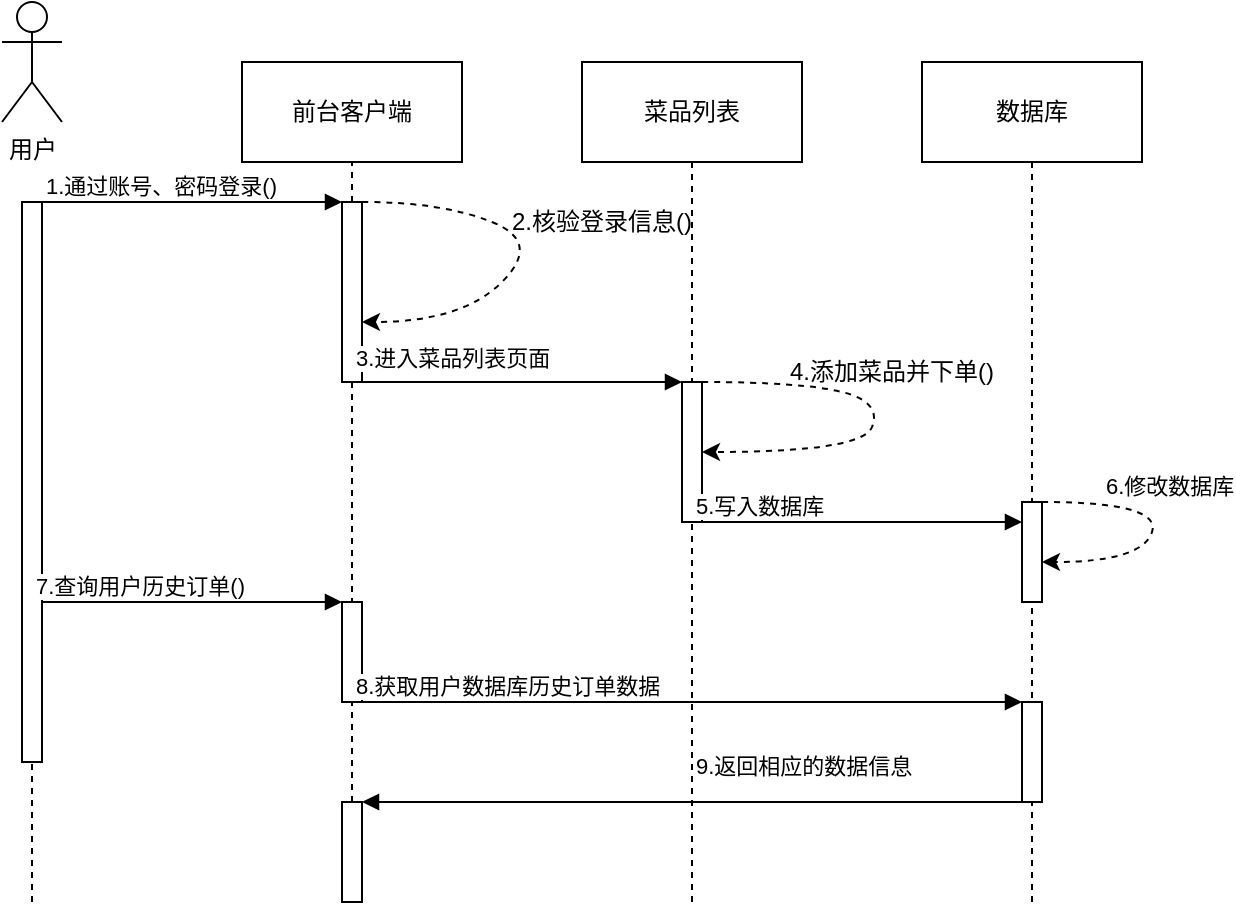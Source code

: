 <mxfile version="21.3.7" type="github">
  <diagram name="第 1 页" id="VRpfTwcp6QSaKo6oLPuV">
    <mxGraphModel dx="987" dy="511" grid="1" gridSize="10" guides="1" tooltips="1" connect="1" arrows="1" fold="1" page="1" pageScale="1" pageWidth="827" pageHeight="1169" math="0" shadow="0">
      <root>
        <mxCell id="0" />
        <mxCell id="1" parent="0" />
        <mxCell id="IIs5mh-bs7pIUyUla5EY-1" value="用户" style="shape=umlActor;verticalLabelPosition=bottom;verticalAlign=top;html=1;outlineConnect=0;" vertex="1" parent="1">
          <mxGeometry x="200" y="80" width="30" height="60" as="geometry" />
        </mxCell>
        <mxCell id="IIs5mh-bs7pIUyUla5EY-2" value="" style="html=1;points=[];perimeter=orthogonalPerimeter;outlineConnect=0;targetShapes=umlLifeline;portConstraint=eastwest;newEdgeStyle={&quot;edgeStyle&quot;:&quot;elbowEdgeStyle&quot;,&quot;elbow&quot;:&quot;vertical&quot;,&quot;curved&quot;:0,&quot;rounded&quot;:0};" vertex="1" parent="1">
          <mxGeometry x="210" y="180" width="10" height="280" as="geometry" />
        </mxCell>
        <mxCell id="IIs5mh-bs7pIUyUla5EY-3" value="前台客户端" style="html=1;whiteSpace=wrap;" vertex="1" parent="1">
          <mxGeometry x="320" y="110" width="110" height="50" as="geometry" />
        </mxCell>
        <mxCell id="IIs5mh-bs7pIUyUla5EY-4" value="菜品列表" style="html=1;whiteSpace=wrap;" vertex="1" parent="1">
          <mxGeometry x="490" y="110" width="110" height="50" as="geometry" />
        </mxCell>
        <mxCell id="IIs5mh-bs7pIUyUla5EY-5" value="数据库" style="html=1;whiteSpace=wrap;" vertex="1" parent="1">
          <mxGeometry x="660" y="110" width="110" height="50" as="geometry" />
        </mxCell>
        <mxCell id="IIs5mh-bs7pIUyUla5EY-6" value="" style="html=1;points=[];perimeter=orthogonalPerimeter;outlineConnect=0;targetShapes=umlLifeline;portConstraint=eastwest;newEdgeStyle={&quot;edgeStyle&quot;:&quot;elbowEdgeStyle&quot;,&quot;elbow&quot;:&quot;vertical&quot;,&quot;curved&quot;:0,&quot;rounded&quot;:0};" vertex="1" parent="1">
          <mxGeometry x="370" y="180" width="10" height="90" as="geometry" />
        </mxCell>
        <mxCell id="IIs5mh-bs7pIUyUla5EY-7" value="" style="endArrow=block;endFill=1;html=1;edgeStyle=orthogonalEdgeStyle;align=left;verticalAlign=top;rounded=0;" edge="1" parent="1" source="IIs5mh-bs7pIUyUla5EY-2" target="IIs5mh-bs7pIUyUla5EY-6">
          <mxGeometry x="-1" relative="1" as="geometry">
            <mxPoint x="220" y="190" as="sourcePoint" />
            <mxPoint x="380" y="190" as="targetPoint" />
            <Array as="points">
              <mxPoint x="340" y="180" />
              <mxPoint x="340" y="180" />
            </Array>
          </mxGeometry>
        </mxCell>
        <mxCell id="IIs5mh-bs7pIUyUla5EY-8" value="1.通过账号、密码登录()" style="edgeLabel;resizable=0;html=1;align=left;verticalAlign=bottom;" connectable="0" vertex="1" parent="IIs5mh-bs7pIUyUla5EY-7">
          <mxGeometry x="-1" relative="1" as="geometry" />
        </mxCell>
        <mxCell id="IIs5mh-bs7pIUyUla5EY-9" value="" style="endArrow=none;dashed=1;html=1;rounded=0;entryX=0.5;entryY=1;entryDx=0;entryDy=0;" edge="1" parent="1" source="IIs5mh-bs7pIUyUla5EY-6" target="IIs5mh-bs7pIUyUla5EY-3">
          <mxGeometry width="50" height="50" relative="1" as="geometry">
            <mxPoint x="390" y="290" as="sourcePoint" />
            <mxPoint x="440" y="240" as="targetPoint" />
          </mxGeometry>
        </mxCell>
        <mxCell id="IIs5mh-bs7pIUyUla5EY-10" value="" style="html=1;points=[];perimeter=orthogonalPerimeter;outlineConnect=0;targetShapes=umlLifeline;portConstraint=eastwest;newEdgeStyle={&quot;edgeStyle&quot;:&quot;elbowEdgeStyle&quot;,&quot;elbow&quot;:&quot;vertical&quot;,&quot;curved&quot;:0,&quot;rounded&quot;:0};" vertex="1" parent="1">
          <mxGeometry x="540" y="270" width="10" height="70" as="geometry" />
        </mxCell>
        <mxCell id="IIs5mh-bs7pIUyUla5EY-11" value="" style="endArrow=none;dashed=1;html=1;rounded=0;exitX=0.5;exitY=1;exitDx=0;exitDy=0;" edge="1" parent="1" source="IIs5mh-bs7pIUyUla5EY-4" target="IIs5mh-bs7pIUyUla5EY-10">
          <mxGeometry width="50" height="50" relative="1" as="geometry">
            <mxPoint x="385" y="190" as="sourcePoint" />
            <mxPoint x="385" y="170" as="targetPoint" />
          </mxGeometry>
        </mxCell>
        <mxCell id="IIs5mh-bs7pIUyUla5EY-12" value="" style="curved=1;endArrow=classic;html=1;rounded=0;dashed=1;" edge="1" parent="1" source="IIs5mh-bs7pIUyUla5EY-6" target="IIs5mh-bs7pIUyUla5EY-6">
          <mxGeometry width="50" height="50" relative="1" as="geometry">
            <mxPoint x="390" y="400" as="sourcePoint" />
            <mxPoint x="390" y="230" as="targetPoint" />
            <Array as="points">
              <mxPoint x="420" y="180" />
              <mxPoint x="470" y="200" />
              <mxPoint x="430" y="240" />
            </Array>
          </mxGeometry>
        </mxCell>
        <mxCell id="IIs5mh-bs7pIUyUla5EY-13" value="2.核验登录信息()" style="text;html=1;strokeColor=none;fillColor=none;align=center;verticalAlign=middle;whiteSpace=wrap;rounded=0;" vertex="1" parent="1">
          <mxGeometry x="450" y="180" width="100" height="20" as="geometry" />
        </mxCell>
        <mxCell id="IIs5mh-bs7pIUyUla5EY-14" value="" style="endArrow=block;endFill=1;html=1;edgeStyle=orthogonalEdgeStyle;align=left;verticalAlign=top;rounded=0;" edge="1" parent="1" source="IIs5mh-bs7pIUyUla5EY-6" target="IIs5mh-bs7pIUyUla5EY-10">
          <mxGeometry x="-1" relative="1" as="geometry">
            <mxPoint x="390" y="299.5" as="sourcePoint" />
            <mxPoint x="540" y="299.5" as="targetPoint" />
            <Array as="points">
              <mxPoint x="430" y="270" />
              <mxPoint x="430" y="270" />
            </Array>
          </mxGeometry>
        </mxCell>
        <mxCell id="IIs5mh-bs7pIUyUla5EY-15" value="3.进入菜品列表页面" style="edgeLabel;resizable=0;html=1;align=left;verticalAlign=bottom;" connectable="0" vertex="1" parent="IIs5mh-bs7pIUyUla5EY-14">
          <mxGeometry x="-1" relative="1" as="geometry">
            <mxPoint x="-5" y="-4" as="offset" />
          </mxGeometry>
        </mxCell>
        <mxCell id="IIs5mh-bs7pIUyUla5EY-16" value="" style="html=1;points=[];perimeter=orthogonalPerimeter;outlineConnect=0;targetShapes=umlLifeline;portConstraint=eastwest;newEdgeStyle={&quot;edgeStyle&quot;:&quot;elbowEdgeStyle&quot;,&quot;elbow&quot;:&quot;vertical&quot;,&quot;curved&quot;:0,&quot;rounded&quot;:0};" vertex="1" parent="1">
          <mxGeometry x="710" y="330" width="10" height="50" as="geometry" />
        </mxCell>
        <mxCell id="IIs5mh-bs7pIUyUla5EY-17" value="" style="endArrow=none;dashed=1;html=1;rounded=0;exitX=0.5;exitY=1;exitDx=0;exitDy=0;" edge="1" parent="1" source="IIs5mh-bs7pIUyUla5EY-5" target="IIs5mh-bs7pIUyUla5EY-16">
          <mxGeometry width="50" height="50" relative="1" as="geometry">
            <mxPoint x="555" y="170" as="sourcePoint" />
            <mxPoint x="555" y="280" as="targetPoint" />
          </mxGeometry>
        </mxCell>
        <mxCell id="IIs5mh-bs7pIUyUla5EY-18" value="" style="endArrow=block;endFill=1;html=1;edgeStyle=orthogonalEdgeStyle;align=left;verticalAlign=top;rounded=0;" edge="1" parent="1" source="IIs5mh-bs7pIUyUla5EY-10" target="IIs5mh-bs7pIUyUla5EY-16">
          <mxGeometry x="-1" relative="1" as="geometry">
            <mxPoint x="560" y="319.5" as="sourcePoint" />
            <mxPoint x="720" y="319.5" as="targetPoint" />
            <Array as="points">
              <mxPoint x="690" y="340" />
              <mxPoint x="690" y="340" />
            </Array>
          </mxGeometry>
        </mxCell>
        <mxCell id="IIs5mh-bs7pIUyUla5EY-19" value="5.写入数据库" style="edgeLabel;resizable=0;html=1;align=left;verticalAlign=bottom;" connectable="0" vertex="1" parent="IIs5mh-bs7pIUyUla5EY-18">
          <mxGeometry x="-1" relative="1" as="geometry">
            <mxPoint x="-5" as="offset" />
          </mxGeometry>
        </mxCell>
        <mxCell id="IIs5mh-bs7pIUyUla5EY-20" value="" style="html=1;points=[];perimeter=orthogonalPerimeter;outlineConnect=0;targetShapes=umlLifeline;portConstraint=eastwest;newEdgeStyle={&quot;edgeStyle&quot;:&quot;elbowEdgeStyle&quot;,&quot;elbow&quot;:&quot;vertical&quot;,&quot;curved&quot;:0,&quot;rounded&quot;:0};" vertex="1" parent="1">
          <mxGeometry x="370" y="380" width="10" height="50" as="geometry" />
        </mxCell>
        <mxCell id="IIs5mh-bs7pIUyUla5EY-23" value="" style="endArrow=none;dashed=1;html=1;rounded=0;" edge="1" parent="1" source="IIs5mh-bs7pIUyUla5EY-6" target="IIs5mh-bs7pIUyUla5EY-20">
          <mxGeometry width="50" height="50" relative="1" as="geometry">
            <mxPoint x="555" y="170" as="sourcePoint" />
            <mxPoint x="555" y="280" as="targetPoint" />
          </mxGeometry>
        </mxCell>
        <mxCell id="IIs5mh-bs7pIUyUla5EY-24" value="" style="endArrow=none;dashed=1;html=1;rounded=0;" edge="1" parent="1">
          <mxGeometry width="50" height="50" relative="1" as="geometry">
            <mxPoint x="545" y="530" as="sourcePoint" />
            <mxPoint x="545" y="340" as="targetPoint" />
            <Array as="points">
              <mxPoint x="545" y="400" />
            </Array>
          </mxGeometry>
        </mxCell>
        <mxCell id="IIs5mh-bs7pIUyUla5EY-25" value="" style="endArrow=none;dashed=1;html=1;rounded=0;" edge="1" parent="1" target="IIs5mh-bs7pIUyUla5EY-16">
          <mxGeometry width="50" height="50" relative="1" as="geometry">
            <mxPoint x="715" y="530" as="sourcePoint" />
            <mxPoint x="395" y="400" as="targetPoint" />
          </mxGeometry>
        </mxCell>
        <mxCell id="IIs5mh-bs7pIUyUla5EY-26" value="" style="endArrow=none;dashed=1;html=1;rounded=0;" edge="1" parent="1" target="IIs5mh-bs7pIUyUla5EY-20" source="IIs5mh-bs7pIUyUla5EY-36">
          <mxGeometry width="50" height="50" relative="1" as="geometry">
            <mxPoint x="375" y="460" as="sourcePoint" />
            <mxPoint x="405" y="410" as="targetPoint" />
            <Array as="points">
              <mxPoint x="375" y="450" />
            </Array>
          </mxGeometry>
        </mxCell>
        <mxCell id="IIs5mh-bs7pIUyUla5EY-27" value="" style="curved=1;endArrow=classic;html=1;rounded=0;dashed=1;" edge="1" parent="1" source="IIs5mh-bs7pIUyUla5EY-10" target="IIs5mh-bs7pIUyUla5EY-10">
          <mxGeometry width="50" height="50" relative="1" as="geometry">
            <mxPoint x="390" y="190" as="sourcePoint" />
            <mxPoint x="390" y="250" as="targetPoint" />
            <Array as="points">
              <mxPoint x="600" y="270" />
              <mxPoint x="640" y="280" />
              <mxPoint x="630" y="305" />
            </Array>
          </mxGeometry>
        </mxCell>
        <mxCell id="IIs5mh-bs7pIUyUla5EY-28" value="4.添加菜品并下单()" style="text;html=1;strokeColor=none;fillColor=none;align=center;verticalAlign=middle;whiteSpace=wrap;rounded=0;" vertex="1" parent="1">
          <mxGeometry x="580" y="250" width="130" height="30" as="geometry" />
        </mxCell>
        <mxCell id="IIs5mh-bs7pIUyUla5EY-29" value="" style="curved=1;endArrow=classic;html=1;rounded=0;dashed=1;" edge="1" parent="1" source="IIs5mh-bs7pIUyUla5EY-16" target="IIs5mh-bs7pIUyUla5EY-16">
          <mxGeometry width="50" height="50" relative="1" as="geometry">
            <mxPoint x="560" y="280" as="sourcePoint" />
            <mxPoint x="560" y="315" as="targetPoint" />
            <Array as="points">
              <mxPoint x="780" y="330" />
              <mxPoint x="770" y="360" />
            </Array>
          </mxGeometry>
        </mxCell>
        <mxCell id="IIs5mh-bs7pIUyUla5EY-30" value="6.修改数据库" style="edgeLabel;resizable=0;html=1;align=left;verticalAlign=bottom;" connectable="0" vertex="1" parent="1">
          <mxGeometry x="750" y="330" as="geometry" />
        </mxCell>
        <mxCell id="IIs5mh-bs7pIUyUla5EY-31" value="" style="endArrow=block;endFill=1;html=1;edgeStyle=orthogonalEdgeStyle;align=left;verticalAlign=top;rounded=0;" edge="1" parent="1" source="IIs5mh-bs7pIUyUla5EY-2" target="IIs5mh-bs7pIUyUla5EY-20">
          <mxGeometry x="-1" relative="1" as="geometry">
            <mxPoint x="560" y="350" as="sourcePoint" />
            <mxPoint x="720" y="350" as="targetPoint" />
            <Array as="points">
              <mxPoint x="260" y="380" />
              <mxPoint x="260" y="380" />
            </Array>
          </mxGeometry>
        </mxCell>
        <mxCell id="IIs5mh-bs7pIUyUla5EY-32" value="7.查询用户历史订单()" style="edgeLabel;resizable=0;html=1;align=left;verticalAlign=bottom;" connectable="0" vertex="1" parent="IIs5mh-bs7pIUyUla5EY-31">
          <mxGeometry x="-1" relative="1" as="geometry">
            <mxPoint x="-5" as="offset" />
          </mxGeometry>
        </mxCell>
        <mxCell id="IIs5mh-bs7pIUyUla5EY-33" value="" style="html=1;points=[];perimeter=orthogonalPerimeter;outlineConnect=0;targetShapes=umlLifeline;portConstraint=eastwest;newEdgeStyle={&quot;edgeStyle&quot;:&quot;elbowEdgeStyle&quot;,&quot;elbow&quot;:&quot;vertical&quot;,&quot;curved&quot;:0,&quot;rounded&quot;:0};" vertex="1" parent="1">
          <mxGeometry x="710" y="430" width="10" height="50" as="geometry" />
        </mxCell>
        <mxCell id="IIs5mh-bs7pIUyUla5EY-34" value="" style="endArrow=block;endFill=1;html=1;edgeStyle=orthogonalEdgeStyle;align=left;verticalAlign=top;rounded=0;" edge="1" parent="1" source="IIs5mh-bs7pIUyUla5EY-20" target="IIs5mh-bs7pIUyUla5EY-33">
          <mxGeometry x="-1" relative="1" as="geometry">
            <mxPoint x="400" y="410" as="sourcePoint" />
            <mxPoint x="550" y="410" as="targetPoint" />
            <Array as="points">
              <mxPoint x="650" y="430" />
              <mxPoint x="650" y="430" />
            </Array>
          </mxGeometry>
        </mxCell>
        <mxCell id="IIs5mh-bs7pIUyUla5EY-35" value="8.获取用户数据库历史订单数据" style="edgeLabel;resizable=0;html=1;align=left;verticalAlign=bottom;" connectable="0" vertex="1" parent="IIs5mh-bs7pIUyUla5EY-34">
          <mxGeometry x="-1" relative="1" as="geometry">
            <mxPoint x="-5" as="offset" />
          </mxGeometry>
        </mxCell>
        <mxCell id="IIs5mh-bs7pIUyUla5EY-36" value="" style="html=1;points=[];perimeter=orthogonalPerimeter;outlineConnect=0;targetShapes=umlLifeline;portConstraint=eastwest;newEdgeStyle={&quot;edgeStyle&quot;:&quot;elbowEdgeStyle&quot;,&quot;elbow&quot;:&quot;vertical&quot;,&quot;curved&quot;:0,&quot;rounded&quot;:0};" vertex="1" parent="1">
          <mxGeometry x="370" y="480" width="10" height="50" as="geometry" />
        </mxCell>
        <mxCell id="IIs5mh-bs7pIUyUla5EY-39" value="" style="endArrow=block;endFill=1;html=1;edgeStyle=orthogonalEdgeStyle;align=left;verticalAlign=top;rounded=0;" edge="1" parent="1" source="IIs5mh-bs7pIUyUla5EY-33" target="IIs5mh-bs7pIUyUla5EY-36">
          <mxGeometry x="-1" relative="1" as="geometry">
            <mxPoint x="710" y="490" as="sourcePoint" />
            <mxPoint x="730" y="450" as="targetPoint" />
            <Array as="points">
              <mxPoint x="510" y="480" />
              <mxPoint x="510" y="480" />
            </Array>
          </mxGeometry>
        </mxCell>
        <mxCell id="IIs5mh-bs7pIUyUla5EY-40" value="9.返回相应的数据信息" style="edgeLabel;resizable=0;html=1;align=left;verticalAlign=bottom;" connectable="0" vertex="1" parent="IIs5mh-bs7pIUyUla5EY-39">
          <mxGeometry x="-1" relative="1" as="geometry">
            <mxPoint x="-165" y="-10" as="offset" />
          </mxGeometry>
        </mxCell>
        <mxCell id="IIs5mh-bs7pIUyUla5EY-42" value="" style="endArrow=none;dashed=1;html=1;rounded=0;" edge="1" parent="1" target="IIs5mh-bs7pIUyUla5EY-2">
          <mxGeometry width="50" height="50" relative="1" as="geometry">
            <mxPoint x="215" y="530" as="sourcePoint" />
            <mxPoint x="555" y="350" as="targetPoint" />
            <Array as="points">
              <mxPoint x="215" y="500" />
            </Array>
          </mxGeometry>
        </mxCell>
      </root>
    </mxGraphModel>
  </diagram>
</mxfile>
